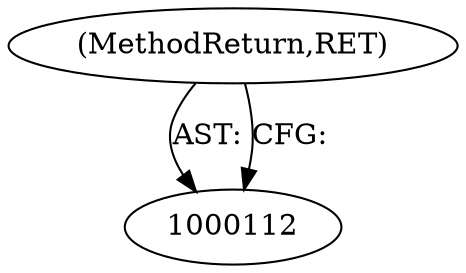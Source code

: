 digraph "0_Android_04839626ed859623901ebd3a5fd483982186b59d_6" {
"1000114" [label="(MethodReturn,RET)"];
"1000114" -> "1000112"  [label="AST: "];
"1000114" -> "1000112"  [label="CFG: "];
}
